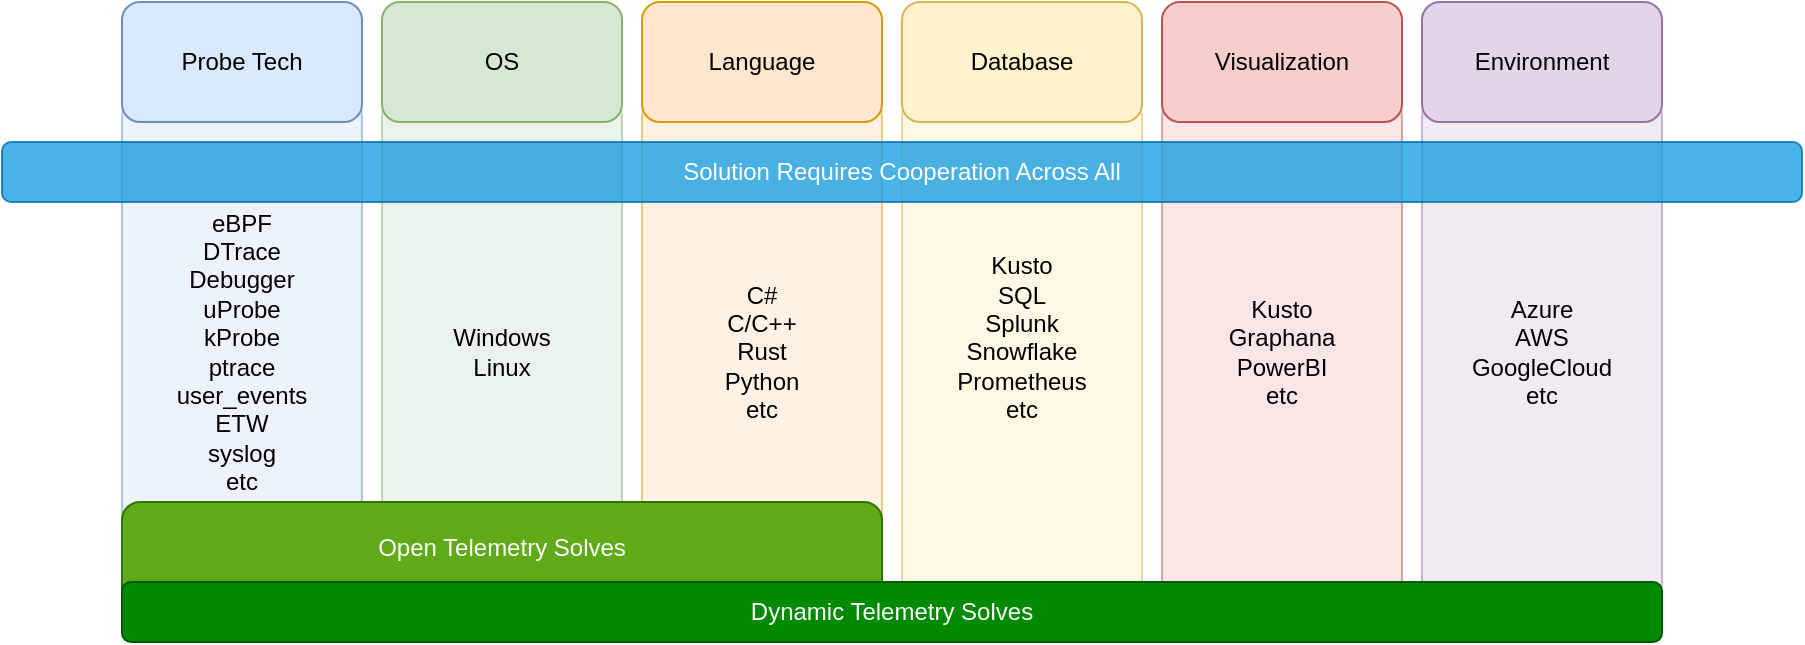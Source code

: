 <mxfile version="26.0.7">
  <diagram name="Page-1" id="9iGgYaHyI3RnL9RrDE2J">
    <mxGraphModel dx="2035" dy="683" grid="1" gridSize="10" guides="1" tooltips="1" connect="1" arrows="1" fold="1" page="1" pageScale="1" pageWidth="850" pageHeight="1100" math="0" shadow="0">
      <root>
        <mxCell id="0" />
        <mxCell id="1" parent="0" />
        <mxCell id="j5zyZETpQFfi42s4NJHR-3" value="&lt;div&gt;&lt;span style=&quot;background-color: transparent; color: light-dark(rgb(0, 0, 0), rgb(255, 255, 255));&quot;&gt;eBPF&lt;/span&gt;&lt;br&gt;&lt;/div&gt;&lt;div&gt;DTrace&lt;/div&gt;&lt;div&gt;Debugger&lt;/div&gt;&lt;div&gt;uProbe&lt;/div&gt;&lt;div&gt;kProbe&lt;/div&gt;&lt;div&gt;ptrace&lt;/div&gt;&lt;div&gt;user_events&lt;/div&gt;&lt;div&gt;ETW&lt;/div&gt;&lt;div&gt;syslog&lt;/div&gt;&lt;div&gt;etc&lt;/div&gt;" style="rounded=1;whiteSpace=wrap;html=1;fillColor=#dae8fc;strokeColor=#6c8ebf;opacity=50;" parent="1" vertex="1">
          <mxGeometry x="20" y="230" width="120" height="270" as="geometry" />
        </mxCell>
        <mxCell id="j5zyZETpQFfi42s4NJHR-4" value="Windows&lt;div&gt;Linux&lt;/div&gt;" style="rounded=1;whiteSpace=wrap;html=1;fillColor=#d5e8d4;strokeColor=#82b366;opacity=50;" parent="1" vertex="1">
          <mxGeometry x="150" y="230" width="120" height="270" as="geometry" />
        </mxCell>
        <mxCell id="j5zyZETpQFfi42s4NJHR-5" value="C#&lt;div&gt;C/C++&lt;/div&gt;&lt;div&gt;Rust&lt;/div&gt;&lt;div&gt;Python&lt;/div&gt;&lt;div&gt;etc&lt;/div&gt;" style="rounded=1;whiteSpace=wrap;html=1;fillColor=#ffe6cc;strokeColor=#d79b00;opacity=50;" parent="1" vertex="1">
          <mxGeometry x="280" y="230" width="120" height="270" as="geometry" />
        </mxCell>
        <mxCell id="j5zyZETpQFfi42s4NJHR-6" value="Kusto&lt;div&gt;SQL&lt;/div&gt;&lt;div&gt;Splunk&lt;/div&gt;&lt;div&gt;Snowflake&lt;/div&gt;&lt;div&gt;Prometheus&lt;/div&gt;&lt;div&gt;etc&lt;/div&gt;&lt;div&gt;&lt;br&gt;&lt;/div&gt;" style="rounded=1;whiteSpace=wrap;html=1;fillColor=#fff2cc;strokeColor=#d6b656;opacity=50;" parent="1" vertex="1">
          <mxGeometry x="410" y="230" width="120" height="270" as="geometry" />
        </mxCell>
        <mxCell id="j5zyZETpQFfi42s4NJHR-8" value="Kusto&lt;div&gt;Graphana&lt;/div&gt;&lt;div&gt;PowerBI&lt;/div&gt;&lt;div&gt;etc&lt;/div&gt;" style="rounded=1;whiteSpace=wrap;html=1;fillColor=#f8cecc;strokeColor=#b85450;opacity=50;" parent="1" vertex="1">
          <mxGeometry x="540" y="230" width="120" height="270" as="geometry" />
        </mxCell>
        <mxCell id="j5zyZETpQFfi42s4NJHR-9" value="Azure&lt;div&gt;AWS&lt;/div&gt;&lt;div&gt;GoogleCloud&lt;/div&gt;&lt;div&gt;etc&lt;/div&gt;" style="rounded=1;whiteSpace=wrap;html=1;fillColor=#e1d5e7;strokeColor=#9673a6;opacity=50;" parent="1" vertex="1">
          <mxGeometry x="670" y="230" width="120" height="270" as="geometry" />
        </mxCell>
        <mxCell id="j5zyZETpQFfi42s4NJHR-10" value="Solution Requires Cooperation Across All" style="rounded=1;whiteSpace=wrap;html=1;fillColor=#1ba1e2;fontColor=#ffffff;strokeColor=#006EAF;opacity=80;" parent="1" vertex="1">
          <mxGeometry x="-40" y="260" width="900" height="30" as="geometry" />
        </mxCell>
        <mxCell id="j5zyZETpQFfi42s4NJHR-11" value="Probe Tech" style="rounded=1;whiteSpace=wrap;html=1;fillColor=#dae8fc;strokeColor=#6c8ebf;" parent="1" vertex="1">
          <mxGeometry x="20" y="190" width="120" height="60" as="geometry" />
        </mxCell>
        <mxCell id="j5zyZETpQFfi42s4NJHR-12" value="OS" style="rounded=1;whiteSpace=wrap;html=1;fillColor=#d5e8d4;strokeColor=#82b366;" parent="1" vertex="1">
          <mxGeometry x="150" y="190" width="120" height="60" as="geometry" />
        </mxCell>
        <mxCell id="j5zyZETpQFfi42s4NJHR-13" value="Language" style="rounded=1;whiteSpace=wrap;html=1;fillColor=#ffe6cc;strokeColor=#d79b00;" parent="1" vertex="1">
          <mxGeometry x="280" y="190" width="120" height="60" as="geometry" />
        </mxCell>
        <mxCell id="j5zyZETpQFfi42s4NJHR-14" value="Database" style="rounded=1;whiteSpace=wrap;html=1;fillColor=#fff2cc;strokeColor=#d6b656;" parent="1" vertex="1">
          <mxGeometry x="410" y="190" width="120" height="60" as="geometry" />
        </mxCell>
        <mxCell id="j5zyZETpQFfi42s4NJHR-15" value="Visualization" style="rounded=1;whiteSpace=wrap;html=1;fillColor=#f8cecc;strokeColor=#b85450;" parent="1" vertex="1">
          <mxGeometry x="540" y="190" width="120" height="60" as="geometry" />
        </mxCell>
        <mxCell id="j5zyZETpQFfi42s4NJHR-16" value="Environment" style="rounded=1;whiteSpace=wrap;html=1;fillColor=#e1d5e7;strokeColor=#9673a6;" parent="1" vertex="1">
          <mxGeometry x="670" y="190" width="120" height="60" as="geometry" />
        </mxCell>
        <mxCell id="g6Rb_NseqLPhcfFkv03y-1" value="Open Telemetry Solves&lt;div&gt;&lt;br&gt;&lt;/div&gt;" style="rounded=1;whiteSpace=wrap;html=1;fillColor=#60a917;strokeColor=#2D7600;fontColor=#ffffff;" vertex="1" parent="1">
          <mxGeometry x="20" y="440" width="380" height="60" as="geometry" />
        </mxCell>
        <mxCell id="g6Rb_NseqLPhcfFkv03y-2" value="Dynamic Telemetry Solves" style="rounded=1;whiteSpace=wrap;html=1;fillColor=#008a00;fontColor=#ffffff;strokeColor=#005700;" vertex="1" parent="1">
          <mxGeometry x="20" y="480" width="770" height="30" as="geometry" />
        </mxCell>
      </root>
    </mxGraphModel>
  </diagram>
</mxfile>
